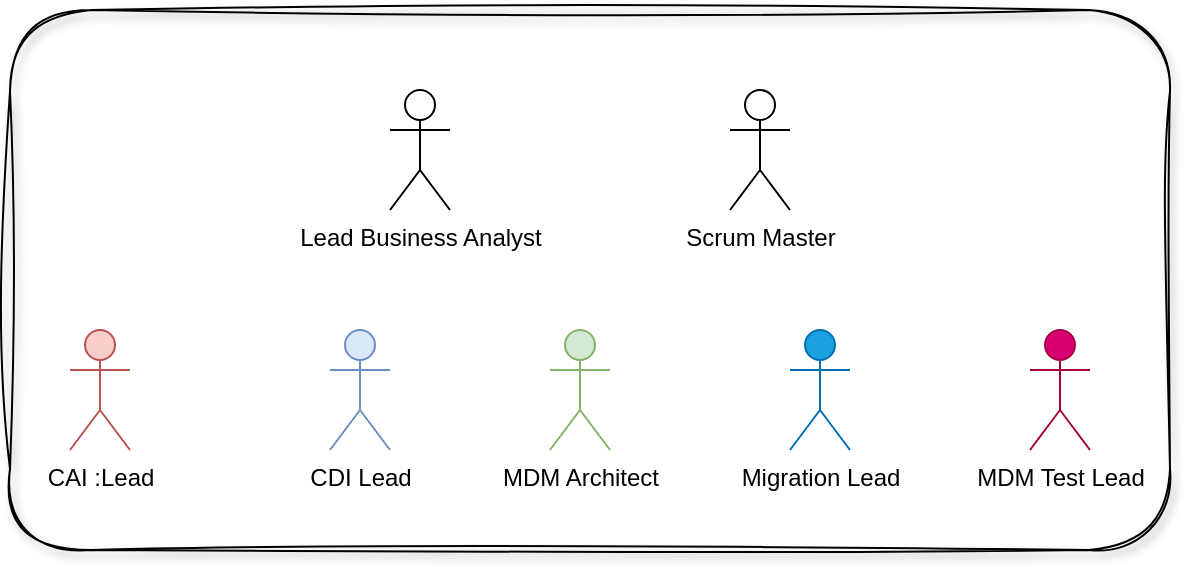 <mxfile version="21.3.7" type="github">
  <diagram name="Page-1" id="kcEuqjkQgL32cvvFv_7w">
    <mxGraphModel dx="1434" dy="796" grid="1" gridSize="10" guides="1" tooltips="1" connect="1" arrows="1" fold="1" page="1" pageScale="1" pageWidth="1100" pageHeight="850" math="0" shadow="0">
      <root>
        <mxCell id="0" />
        <mxCell id="1" parent="0" />
        <mxCell id="gFP8oRgVTRER96iRmuCu-1" value="CAI :Lead" style="shape=umlActor;verticalLabelPosition=bottom;verticalAlign=top;html=1;outlineConnect=0;fillColor=#f8cecc;strokeColor=#b85450;" vertex="1" parent="1">
          <mxGeometry x="160" y="210" width="30" height="60" as="geometry" />
        </mxCell>
        <mxCell id="gFP8oRgVTRER96iRmuCu-2" value="CDI Lead" style="shape=umlActor;verticalLabelPosition=bottom;verticalAlign=top;html=1;outlineConnect=0;fillColor=#dae8fc;strokeColor=#6c8ebf;" vertex="1" parent="1">
          <mxGeometry x="290" y="210" width="30" height="60" as="geometry" />
        </mxCell>
        <mxCell id="gFP8oRgVTRER96iRmuCu-3" value="MDM Architect" style="shape=umlActor;verticalLabelPosition=bottom;verticalAlign=top;html=1;outlineConnect=0;fillColor=#d5e8d4;strokeColor=#82b366;" vertex="1" parent="1">
          <mxGeometry x="400" y="210" width="30" height="60" as="geometry" />
        </mxCell>
        <mxCell id="gFP8oRgVTRER96iRmuCu-4" value="&lt;font color=&quot;#000000&quot;&gt;Migration Lead&lt;/font&gt;" style="shape=umlActor;verticalLabelPosition=bottom;verticalAlign=top;html=1;outlineConnect=0;fillColor=#1ba1e2;fontColor=#ffffff;strokeColor=#006EAF;" vertex="1" parent="1">
          <mxGeometry x="520" y="210" width="30" height="60" as="geometry" />
        </mxCell>
        <mxCell id="gFP8oRgVTRER96iRmuCu-5" value="&lt;font color=&quot;#000000&quot;&gt;MDM Test Lead&lt;/font&gt;" style="shape=umlActor;verticalLabelPosition=bottom;verticalAlign=top;html=1;outlineConnect=0;fillColor=#d80073;fontColor=#ffffff;strokeColor=#A50040;" vertex="1" parent="1">
          <mxGeometry x="640" y="210" width="30" height="60" as="geometry" />
        </mxCell>
        <mxCell id="gFP8oRgVTRER96iRmuCu-8" value="Lead Business Analyst" style="shape=umlActor;verticalLabelPosition=bottom;verticalAlign=top;html=1;outlineConnect=0;" vertex="1" parent="1">
          <mxGeometry x="320" y="90" width="30" height="60" as="geometry" />
        </mxCell>
        <mxCell id="gFP8oRgVTRER96iRmuCu-9" value="Scrum Master" style="shape=umlActor;verticalLabelPosition=bottom;verticalAlign=top;html=1;outlineConnect=0;" vertex="1" parent="1">
          <mxGeometry x="490" y="90" width="30" height="60" as="geometry" />
        </mxCell>
        <mxCell id="gFP8oRgVTRER96iRmuCu-10" value="" style="rounded=1;whiteSpace=wrap;html=1;fillColor=none;sketch=1;curveFitting=1;jiggle=2;shadow=1;glass=1;" vertex="1" parent="1">
          <mxGeometry x="130" y="50" width="580" height="270" as="geometry" />
        </mxCell>
      </root>
    </mxGraphModel>
  </diagram>
</mxfile>
